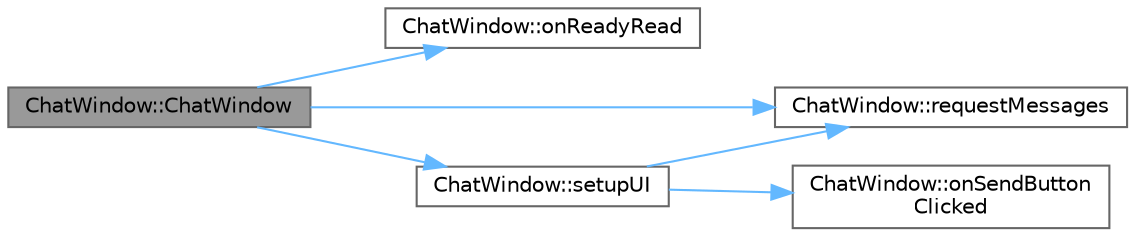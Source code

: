 digraph "ChatWindow::ChatWindow"
{
 // LATEX_PDF_SIZE
  bgcolor="transparent";
  edge [fontname=Helvetica,fontsize=10,labelfontname=Helvetica,labelfontsize=10];
  node [fontname=Helvetica,fontsize=10,shape=box,height=0.2,width=0.4];
  rankdir="LR";
  Node1 [id="Node000001",label="ChatWindow::ChatWindow",height=0.2,width=0.4,color="gray40", fillcolor="grey60", style="filled", fontcolor="black",tooltip="Конструктор класса ChatWindow."];
  Node1 -> Node2 [id="edge1_Node000001_Node000002",color="steelblue1",style="solid",tooltip=" "];
  Node2 [id="Node000002",label="ChatWindow::onReadyRead",height=0.2,width=0.4,color="grey40", fillcolor="white", style="filled",URL="$class_chat_window.html#a656ba8eede7204514a71c6596d9d0464",tooltip="Слот для обработки данных, поступающих от сервера"];
  Node1 -> Node3 [id="edge2_Node000001_Node000003",color="steelblue1",style="solid",tooltip=" "];
  Node3 [id="Node000003",label="ChatWindow::requestMessages",height=0.2,width=0.4,color="grey40", fillcolor="white", style="filled",URL="$class_chat_window.html#a7cb8ccb243d1df2fa5ff0033cede94f6",tooltip="Запрашивает сообщения от сервера"];
  Node1 -> Node4 [id="edge3_Node000001_Node000004",color="steelblue1",style="solid",tooltip=" "];
  Node4 [id="Node000004",label="ChatWindow::setupUI",height=0.2,width=0.4,color="grey40", fillcolor="white", style="filled",URL="$class_chat_window.html#a517fe26c3ff4774d651acd2d4c813fac",tooltip="Настраивает пользовательский интерфейс окна чата"];
  Node4 -> Node5 [id="edge4_Node000004_Node000005",color="steelblue1",style="solid",tooltip=" "];
  Node5 [id="Node000005",label="ChatWindow::onSendButton\lClicked",height=0.2,width=0.4,color="grey40", fillcolor="white", style="filled",URL="$class_chat_window.html#aa97e17264e8b824eb23a201773890f62",tooltip="Слот, вызываемый при нажатии кнопки отправки сообщения"];
  Node4 -> Node3 [id="edge5_Node000004_Node000003",color="steelblue1",style="solid",tooltip=" "];
}
